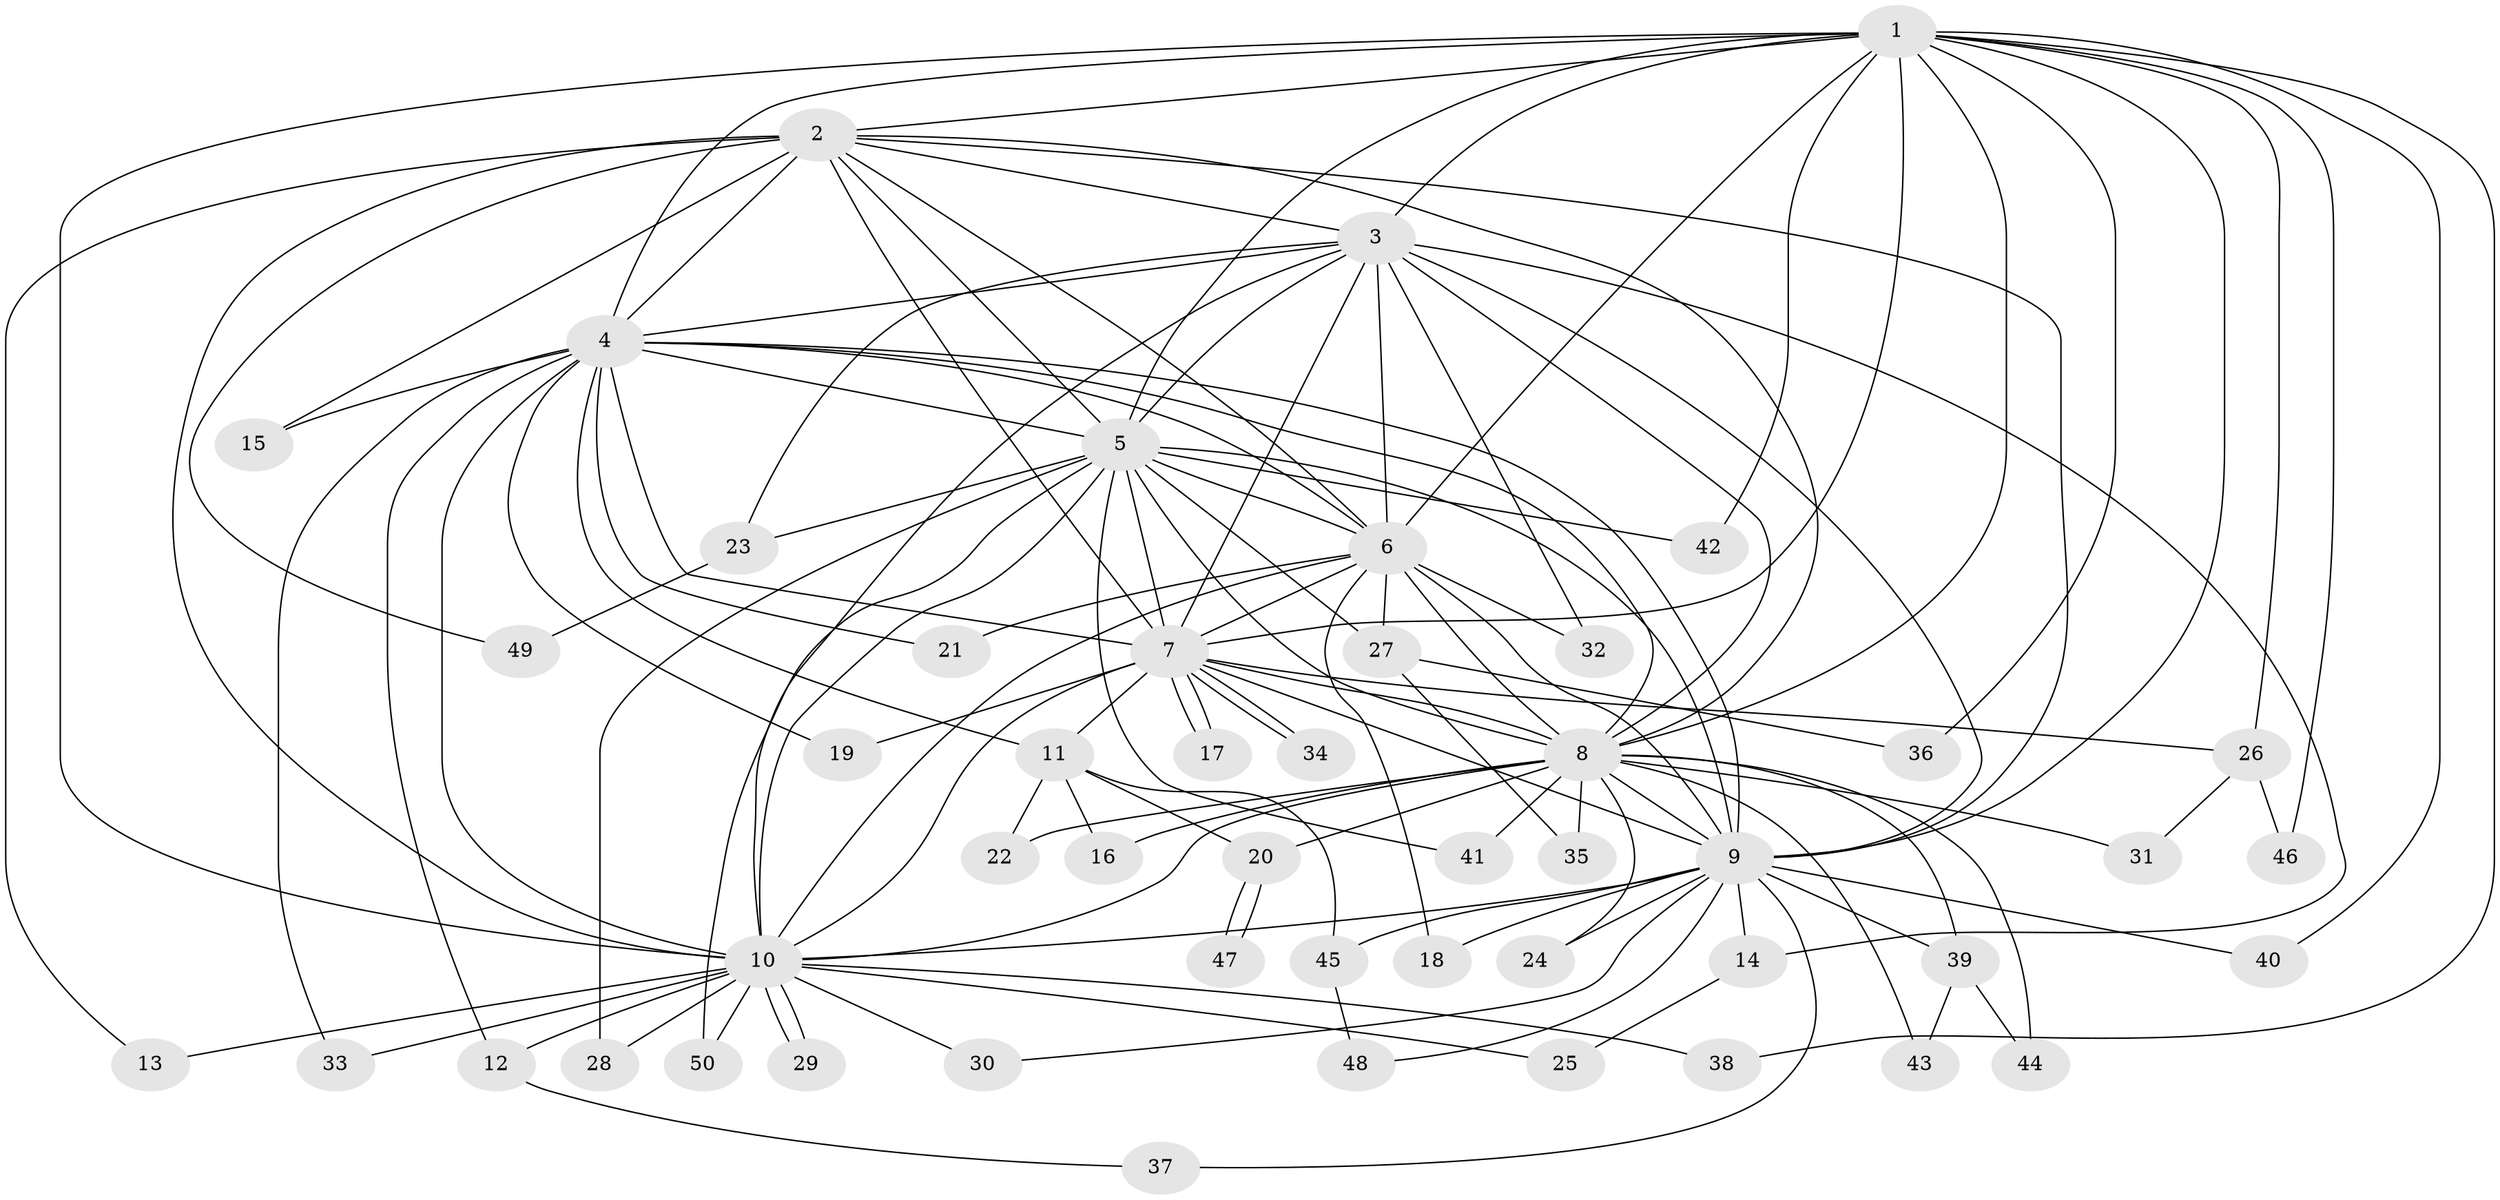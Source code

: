 // coarse degree distribution, {15: 0.08571428571428572, 9: 0.05714285714285714, 20: 0.02857142857142857, 12: 0.05714285714285714, 6: 0.02857142857142857, 2: 0.5142857142857142, 3: 0.11428571428571428, 4: 0.02857142857142857, 1: 0.08571428571428572}
// Generated by graph-tools (version 1.1) at 2025/41/03/06/25 10:41:33]
// undirected, 50 vertices, 125 edges
graph export_dot {
graph [start="1"]
  node [color=gray90,style=filled];
  1;
  2;
  3;
  4;
  5;
  6;
  7;
  8;
  9;
  10;
  11;
  12;
  13;
  14;
  15;
  16;
  17;
  18;
  19;
  20;
  21;
  22;
  23;
  24;
  25;
  26;
  27;
  28;
  29;
  30;
  31;
  32;
  33;
  34;
  35;
  36;
  37;
  38;
  39;
  40;
  41;
  42;
  43;
  44;
  45;
  46;
  47;
  48;
  49;
  50;
  1 -- 2;
  1 -- 3;
  1 -- 4;
  1 -- 5;
  1 -- 6;
  1 -- 7;
  1 -- 8;
  1 -- 9;
  1 -- 10;
  1 -- 26;
  1 -- 36;
  1 -- 38;
  1 -- 40;
  1 -- 42;
  1 -- 46;
  2 -- 3;
  2 -- 4;
  2 -- 5;
  2 -- 6;
  2 -- 7;
  2 -- 8;
  2 -- 9;
  2 -- 10;
  2 -- 13;
  2 -- 15;
  2 -- 49;
  3 -- 4;
  3 -- 5;
  3 -- 6;
  3 -- 7;
  3 -- 8;
  3 -- 9;
  3 -- 10;
  3 -- 14;
  3 -- 23;
  3 -- 32;
  4 -- 5;
  4 -- 6;
  4 -- 7;
  4 -- 8;
  4 -- 9;
  4 -- 10;
  4 -- 11;
  4 -- 12;
  4 -- 15;
  4 -- 19;
  4 -- 21;
  4 -- 33;
  5 -- 6;
  5 -- 7;
  5 -- 8;
  5 -- 9;
  5 -- 10;
  5 -- 23;
  5 -- 27;
  5 -- 28;
  5 -- 41;
  5 -- 42;
  5 -- 50;
  6 -- 7;
  6 -- 8;
  6 -- 9;
  6 -- 10;
  6 -- 18;
  6 -- 21;
  6 -- 27;
  6 -- 32;
  7 -- 8;
  7 -- 9;
  7 -- 10;
  7 -- 11;
  7 -- 17;
  7 -- 17;
  7 -- 19;
  7 -- 26;
  7 -- 34;
  7 -- 34;
  8 -- 9;
  8 -- 10;
  8 -- 16;
  8 -- 20;
  8 -- 22;
  8 -- 24;
  8 -- 31;
  8 -- 35;
  8 -- 39;
  8 -- 41;
  8 -- 43;
  8 -- 44;
  9 -- 10;
  9 -- 14;
  9 -- 18;
  9 -- 24;
  9 -- 30;
  9 -- 37;
  9 -- 39;
  9 -- 40;
  9 -- 45;
  9 -- 48;
  10 -- 12;
  10 -- 13;
  10 -- 25;
  10 -- 28;
  10 -- 29;
  10 -- 29;
  10 -- 30;
  10 -- 33;
  10 -- 38;
  10 -- 50;
  11 -- 16;
  11 -- 20;
  11 -- 22;
  11 -- 45;
  12 -- 37;
  14 -- 25;
  20 -- 47;
  20 -- 47;
  23 -- 49;
  26 -- 31;
  26 -- 46;
  27 -- 35;
  27 -- 36;
  39 -- 43;
  39 -- 44;
  45 -- 48;
}
